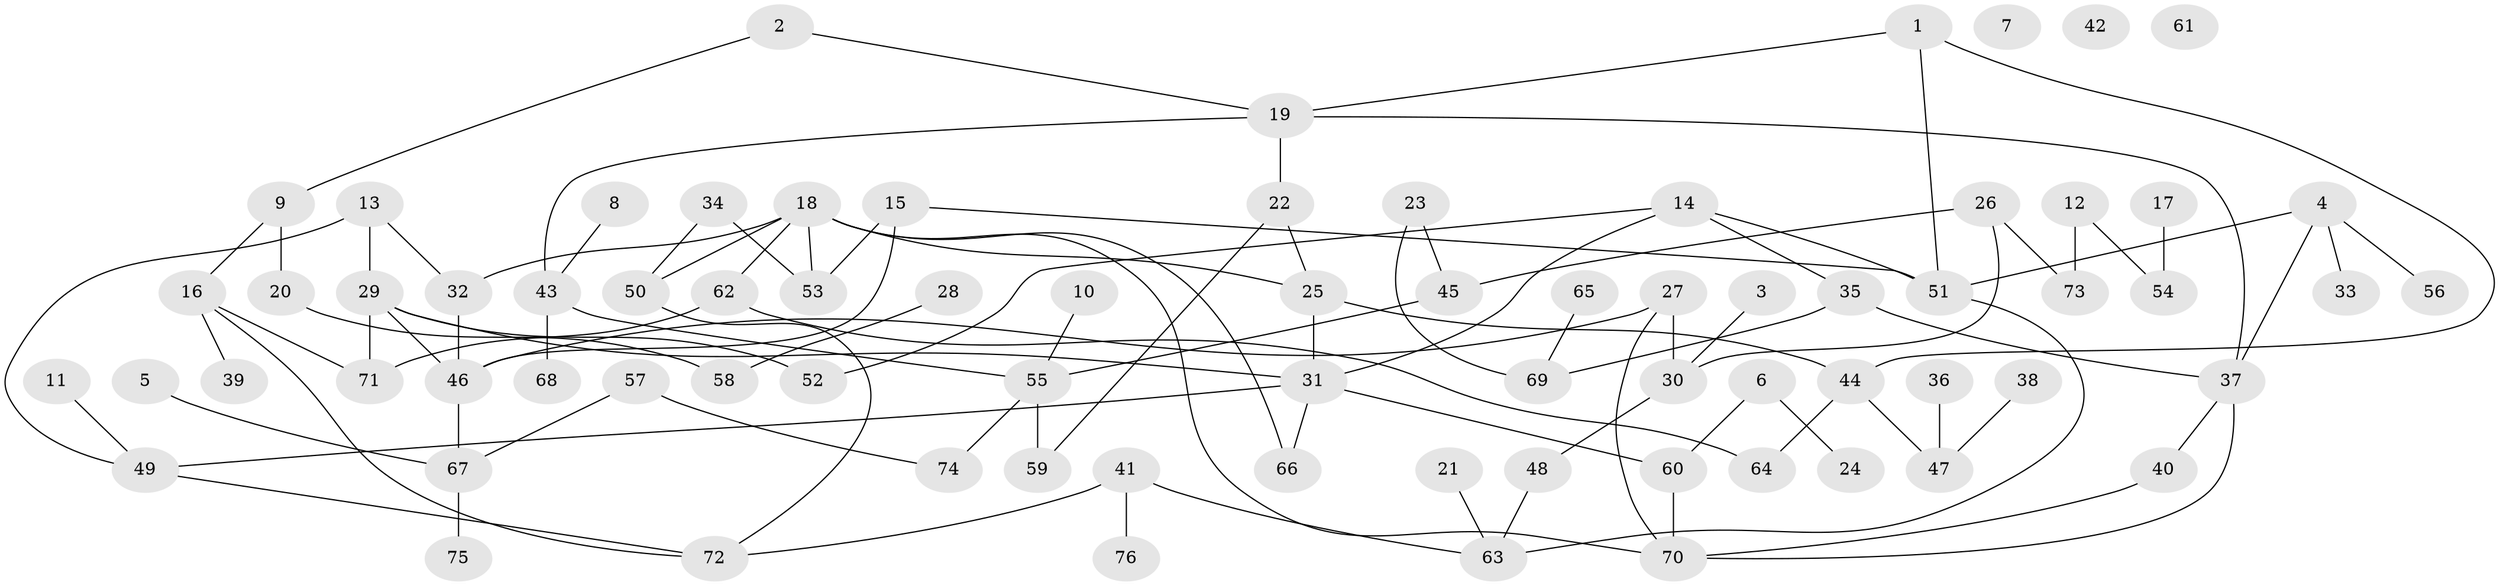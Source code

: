 // coarse degree distribution, {3: 0.10416666666666667, 5: 0.16666666666666666, 1: 0.2916666666666667, 0: 0.0625, 2: 0.16666666666666666, 6: 0.041666666666666664, 7: 0.020833333333333332, 8: 0.020833333333333332, 4: 0.125}
// Generated by graph-tools (version 1.1) at 2025/41/03/06/25 10:41:21]
// undirected, 76 vertices, 99 edges
graph export_dot {
graph [start="1"]
  node [color=gray90,style=filled];
  1;
  2;
  3;
  4;
  5;
  6;
  7;
  8;
  9;
  10;
  11;
  12;
  13;
  14;
  15;
  16;
  17;
  18;
  19;
  20;
  21;
  22;
  23;
  24;
  25;
  26;
  27;
  28;
  29;
  30;
  31;
  32;
  33;
  34;
  35;
  36;
  37;
  38;
  39;
  40;
  41;
  42;
  43;
  44;
  45;
  46;
  47;
  48;
  49;
  50;
  51;
  52;
  53;
  54;
  55;
  56;
  57;
  58;
  59;
  60;
  61;
  62;
  63;
  64;
  65;
  66;
  67;
  68;
  69;
  70;
  71;
  72;
  73;
  74;
  75;
  76;
  1 -- 19;
  1 -- 44;
  1 -- 51;
  2 -- 9;
  2 -- 19;
  3 -- 30;
  4 -- 33;
  4 -- 37;
  4 -- 51;
  4 -- 56;
  5 -- 67;
  6 -- 24;
  6 -- 60;
  8 -- 43;
  9 -- 16;
  9 -- 20;
  10 -- 55;
  11 -- 49;
  12 -- 54;
  12 -- 73;
  13 -- 29;
  13 -- 32;
  13 -- 49;
  14 -- 31;
  14 -- 35;
  14 -- 51;
  14 -- 52;
  15 -- 46;
  15 -- 51;
  15 -- 53;
  16 -- 39;
  16 -- 71;
  16 -- 72;
  17 -- 54;
  18 -- 25;
  18 -- 32;
  18 -- 50;
  18 -- 53;
  18 -- 62;
  18 -- 66;
  18 -- 70;
  19 -- 22;
  19 -- 37;
  19 -- 43;
  20 -- 58;
  21 -- 63;
  22 -- 25;
  22 -- 59;
  23 -- 45;
  23 -- 69;
  25 -- 31;
  25 -- 44;
  26 -- 30;
  26 -- 45;
  26 -- 73;
  27 -- 30;
  27 -- 46;
  27 -- 70;
  28 -- 58;
  29 -- 31;
  29 -- 46;
  29 -- 52;
  29 -- 71;
  30 -- 48;
  31 -- 49;
  31 -- 60;
  31 -- 66;
  32 -- 46;
  34 -- 50;
  34 -- 53;
  35 -- 37;
  35 -- 69;
  36 -- 47;
  37 -- 40;
  37 -- 70;
  38 -- 47;
  40 -- 70;
  41 -- 63;
  41 -- 72;
  41 -- 76;
  43 -- 55;
  43 -- 68;
  44 -- 47;
  44 -- 64;
  45 -- 55;
  46 -- 67;
  48 -- 63;
  49 -- 72;
  50 -- 72;
  51 -- 63;
  55 -- 59;
  55 -- 74;
  57 -- 67;
  57 -- 74;
  60 -- 70;
  62 -- 64;
  62 -- 71;
  65 -- 69;
  67 -- 75;
}
